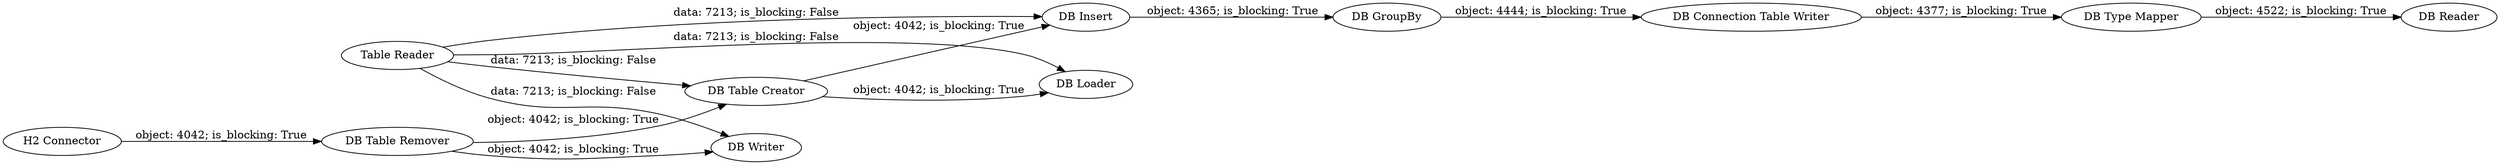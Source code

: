 digraph {
	"-6644005004745488983_94" [label="DB Insert"]
	"-6644005004745488983_101" [label="DB Reader"]
	"-6644005004745488983_93" [label="DB Connection Table Writer"]
	"-6644005004745488983_107" [label="DB Table Creator"]
	"-6644005004745488983_95" [label="DB Type Mapper"]
	"-6644005004745488983_108" [label="DB Loader"]
	"-6644005004745488983_102" [label="DB Writer"]
	"-6644005004745488983_106" [label="Table Reader"]
	"-6644005004745488983_77" [label="H2 Connector"]
	"-6644005004745488983_100" [label="DB GroupBy"]
	"-6644005004745488983_91" [label="DB Table Remover"]
	"-6644005004745488983_94" -> "-6644005004745488983_100" [label="object: 4365; is_blocking: True"]
	"-6644005004745488983_106" -> "-6644005004745488983_94" [label="data: 7213; is_blocking: False"]
	"-6644005004745488983_106" -> "-6644005004745488983_107" [label="data: 7213; is_blocking: False"]
	"-6644005004745488983_93" -> "-6644005004745488983_95" [label="object: 4377; is_blocking: True"]
	"-6644005004745488983_91" -> "-6644005004745488983_107" [label="object: 4042; is_blocking: True"]
	"-6644005004745488983_107" -> "-6644005004745488983_94" [label="object: 4042; is_blocking: True"]
	"-6644005004745488983_106" -> "-6644005004745488983_102" [label="data: 7213; is_blocking: False"]
	"-6644005004745488983_100" -> "-6644005004745488983_93" [label="object: 4444; is_blocking: True"]
	"-6644005004745488983_107" -> "-6644005004745488983_108" [label="object: 4042; is_blocking: True"]
	"-6644005004745488983_106" -> "-6644005004745488983_108" [label="data: 7213; is_blocking: False"]
	"-6644005004745488983_77" -> "-6644005004745488983_91" [label="object: 4042; is_blocking: True"]
	"-6644005004745488983_91" -> "-6644005004745488983_102" [label="object: 4042; is_blocking: True"]
	"-6644005004745488983_95" -> "-6644005004745488983_101" [label="object: 4522; is_blocking: True"]
	rankdir=LR
}
